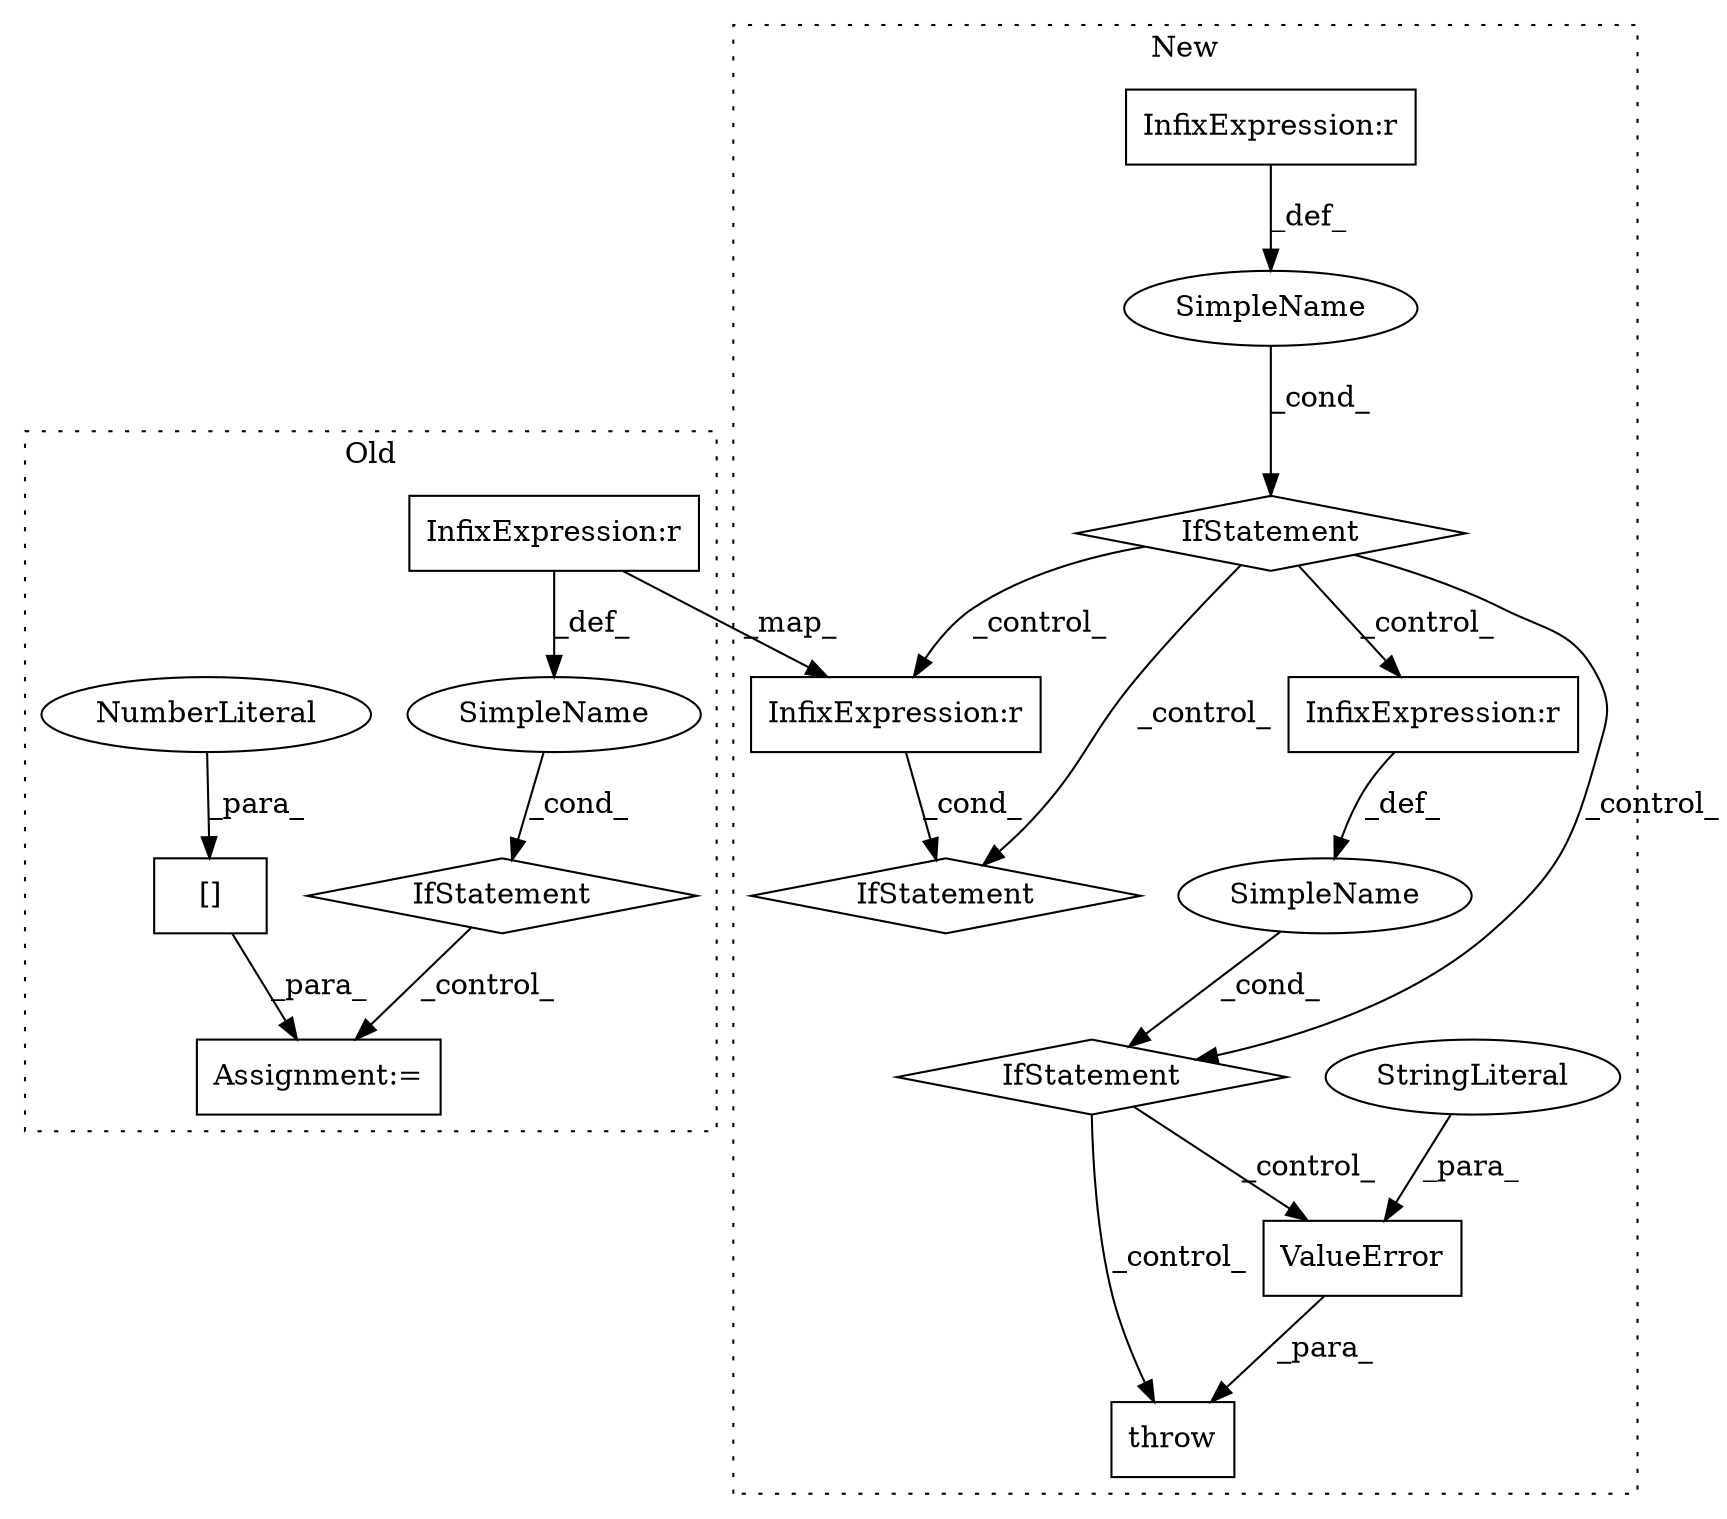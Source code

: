 digraph G {
subgraph cluster0 {
1 [label="IfStatement" a="25" s="2211,2251" l="4,2" shape="diamond"];
11 [label="Assignment:=" a="7" s="2277" l="1" shape="box"];
12 [label="SimpleName" a="42" s="" l="" shape="ellipse"];
15 [label="InfixExpression:r" a="27" s="2231" l="4" shape="box"];
16 [label="[]" a="2" s="2278,2292" l="13,1" shape="box"];
17 [label="NumberLiteral" a="34" s="2291" l="1" shape="ellipse"];
label = "Old";
style="dotted";
}
subgraph cluster1 {
2 [label="throw" a="53" s="2649" l="6" shape="box"];
3 [label="IfStatement" a="25" s="2464,2492" l="4,2" shape="diamond"];
4 [label="SimpleName" a="42" s="" l="" shape="ellipse"];
5 [label="InfixExpression:r" a="27" s="2484" l="4" shape="box"];
6 [label="ValueError" a="32" s="2655,2731" l="11,1" shape="box"];
7 [label="StringLiteral" a="45" s="2666" l="65" shape="ellipse"];
8 [label="SimpleName" a="42" s="" l="" shape="ellipse"];
9 [label="IfStatement" a="25" s="2332,2356" l="4,2" shape="diamond"];
10 [label="InfixExpression:r" a="27" s="2348" l="4" shape="box"];
13 [label="IfStatement" a="25" s="2435" l="3" shape="diamond"];
14 [label="InfixExpression:r" a="27" s="2414" l="4" shape="box"];
label = "New";
style="dotted";
}
1 -> 11 [label="_control_"];
3 -> 6 [label="_control_"];
3 -> 2 [label="_control_"];
4 -> 3 [label="_cond_"];
5 -> 4 [label="_def_"];
6 -> 2 [label="_para_"];
7 -> 6 [label="_para_"];
8 -> 9 [label="_cond_"];
9 -> 13 [label="_control_"];
9 -> 5 [label="_control_"];
9 -> 14 [label="_control_"];
9 -> 3 [label="_control_"];
10 -> 8 [label="_def_"];
12 -> 1 [label="_cond_"];
14 -> 13 [label="_cond_"];
15 -> 14 [label="_map_"];
15 -> 12 [label="_def_"];
16 -> 11 [label="_para_"];
17 -> 16 [label="_para_"];
}